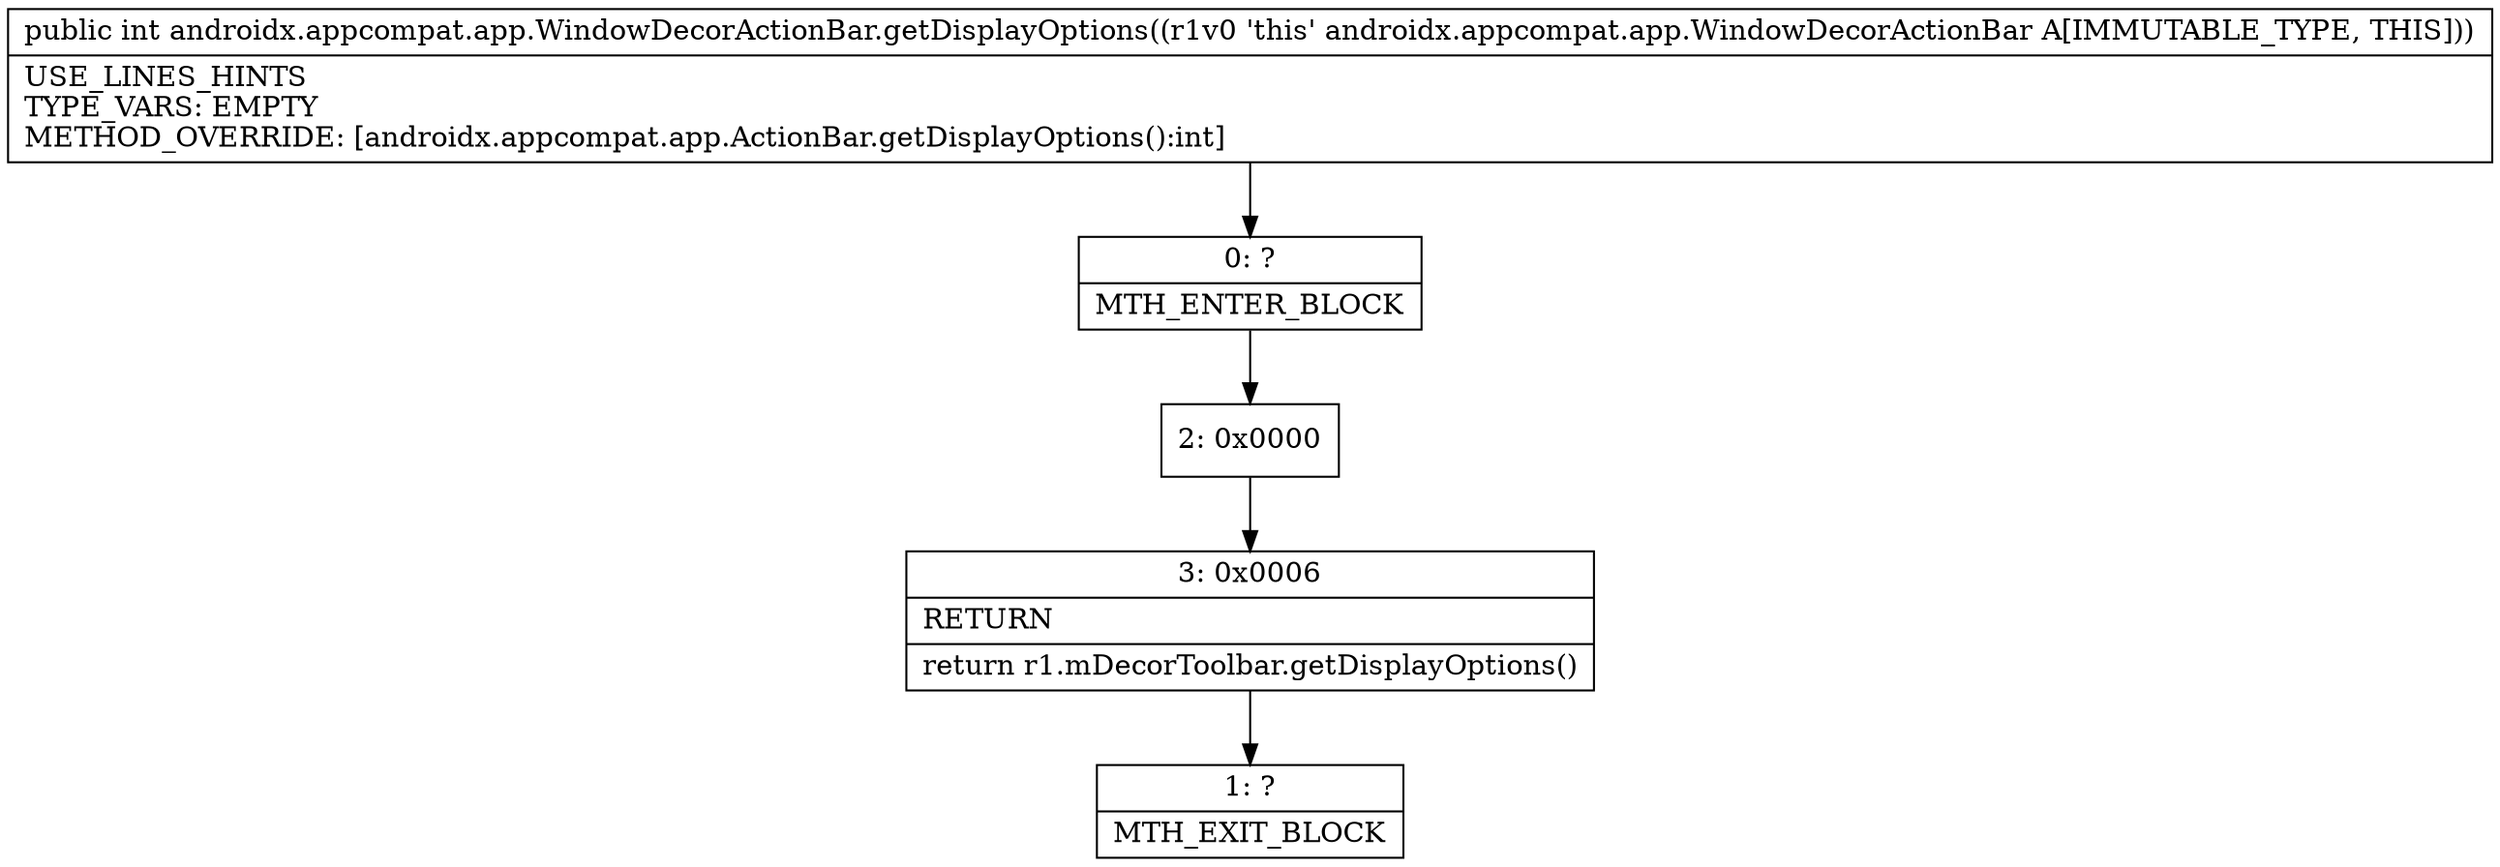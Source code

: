 digraph "CFG forandroidx.appcompat.app.WindowDecorActionBar.getDisplayOptions()I" {
Node_0 [shape=record,label="{0\:\ ?|MTH_ENTER_BLOCK\l}"];
Node_2 [shape=record,label="{2\:\ 0x0000}"];
Node_3 [shape=record,label="{3\:\ 0x0006|RETURN\l|return r1.mDecorToolbar.getDisplayOptions()\l}"];
Node_1 [shape=record,label="{1\:\ ?|MTH_EXIT_BLOCK\l}"];
MethodNode[shape=record,label="{public int androidx.appcompat.app.WindowDecorActionBar.getDisplayOptions((r1v0 'this' androidx.appcompat.app.WindowDecorActionBar A[IMMUTABLE_TYPE, THIS]))  | USE_LINES_HINTS\lTYPE_VARS: EMPTY\lMETHOD_OVERRIDE: [androidx.appcompat.app.ActionBar.getDisplayOptions():int]\l}"];
MethodNode -> Node_0;Node_0 -> Node_2;
Node_2 -> Node_3;
Node_3 -> Node_1;
}

